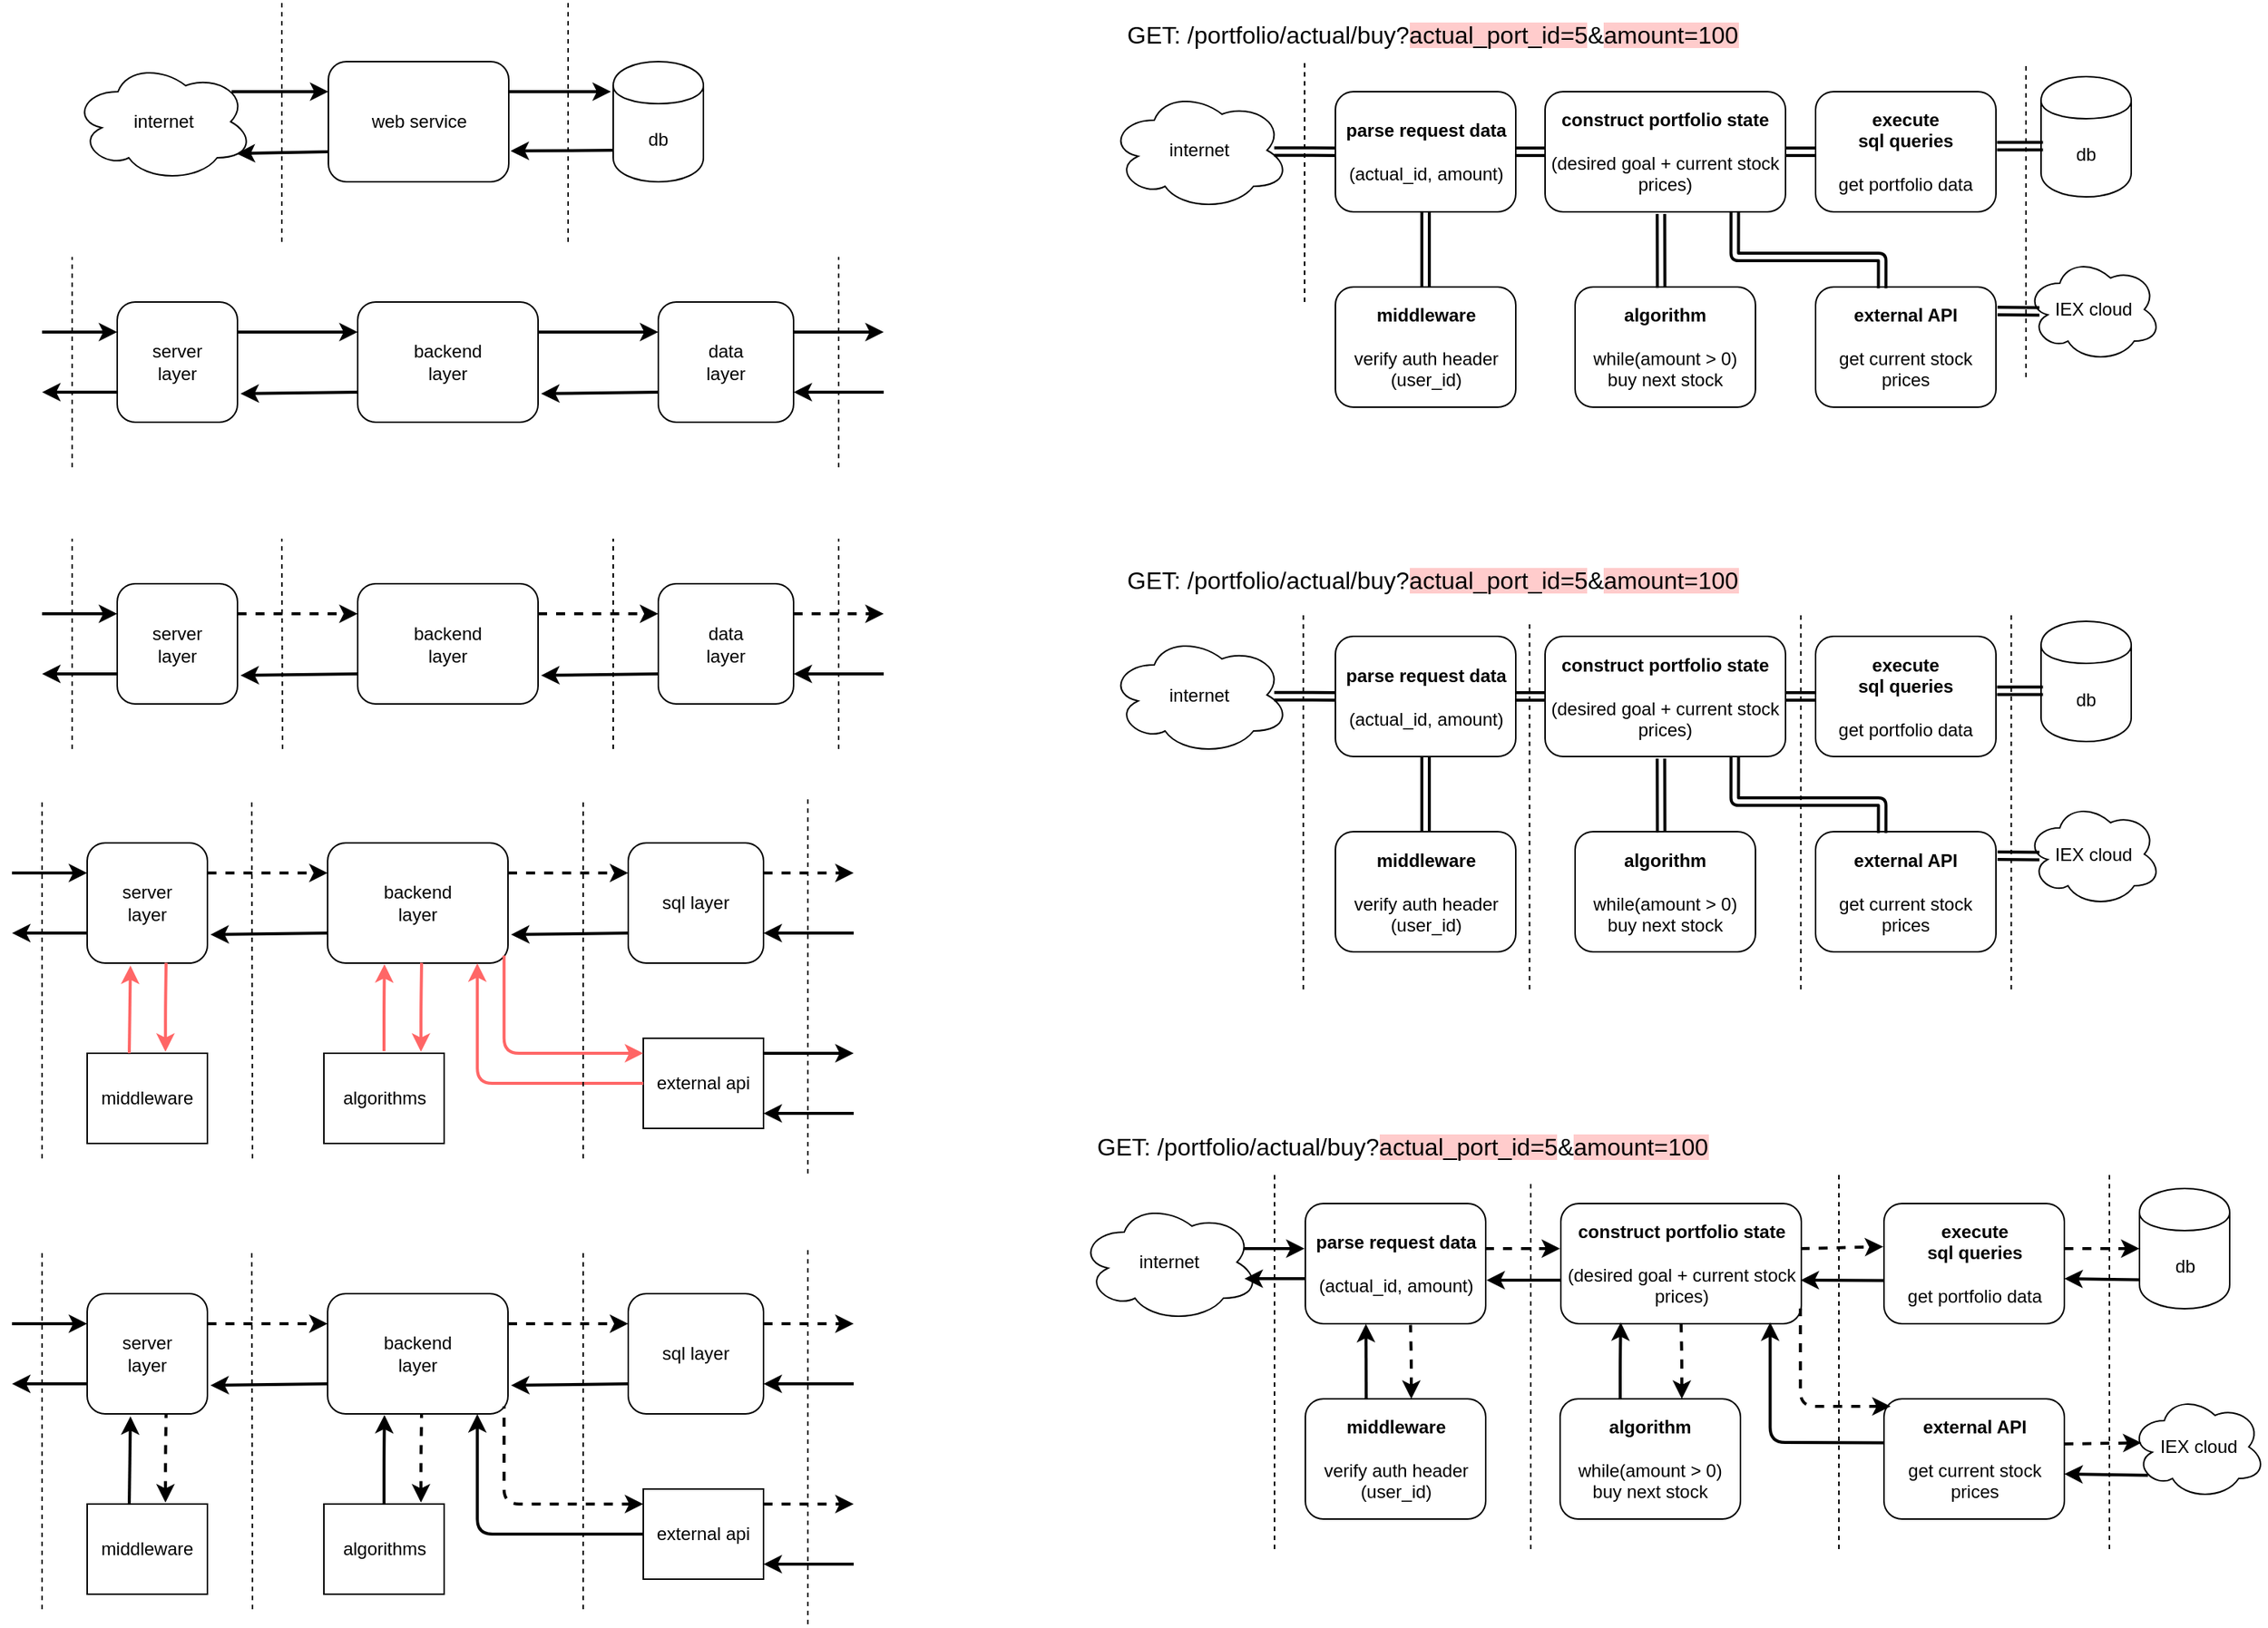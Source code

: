 <mxfile version="12.1.1" pages="1"><diagram id="DMqJgRq7tFYRPoFKbpSR" name="Page-1"><mxGraphModel dx="1339" dy="2067" grid="1" gridSize="10" guides="1" tooltips="1" connect="1" arrows="1" fold="1" page="1" pageScale="1" pageWidth="850" pageHeight="1100" math="0" shadow="0"><root><mxCell id="0"/><mxCell id="1" parent="0"/><mxCell id="Z_qwiVWDeL_9C7HCEUD4-35" value="" style="endArrow=none;dashed=1;html=1;" edge="1" parent="1"><mxGeometry width="50" height="50" relative="1" as="geometry"><mxPoint x="339.5" y="-80.0" as="sourcePoint"/><mxPoint x="339.5" y="-240.0" as="targetPoint"/></mxGeometry></mxCell><mxCell id="Z_qwiVWDeL_9C7HCEUD4-36" value="" style="endArrow=none;dashed=1;html=1;" edge="1" parent="1"><mxGeometry width="50" height="50" relative="1" as="geometry"><mxPoint x="530.0" y="-80.0" as="sourcePoint"/><mxPoint x="530.0" y="-240.0" as="targetPoint"/></mxGeometry></mxCell><mxCell id="Z_qwiVWDeL_9C7HCEUD4-37" value="web service" style="rounded=1;whiteSpace=wrap;html=1;" vertex="1" parent="1"><mxGeometry x="370.5" y="-200" width="120" height="80" as="geometry"/></mxCell><mxCell id="Z_qwiVWDeL_9C7HCEUD4-39" value="" style="endArrow=classic;html=1;strokeWidth=2;endSize=6;startSize=6;entryX=0;entryY=0.25;entryDx=0;entryDy=0;exitX=0.88;exitY=0.25;exitDx=0;exitDy=0;exitPerimeter=0;" edge="1" parent="1" target="Z_qwiVWDeL_9C7HCEUD4-37" source="Z_qwiVWDeL_9C7HCEUD4-53"><mxGeometry width="50" height="50" relative="1" as="geometry"><mxPoint x="290.5" y="-180.0" as="sourcePoint"/><mxPoint x="350.5" y="-180" as="targetPoint"/></mxGeometry></mxCell><mxCell id="Z_qwiVWDeL_9C7HCEUD4-40" value="" style="endArrow=classic;html=1;strokeWidth=2;endSize=6;startSize=6;entryX=-0.025;entryY=0.25;entryDx=0;entryDy=0;entryPerimeter=0;" edge="1" parent="1" target="Z_qwiVWDeL_9C7HCEUD4-43"><mxGeometry width="50" height="50" relative="1" as="geometry"><mxPoint x="490.5" y="-180.0" as="sourcePoint"/><mxPoint x="570.5" y="-180.0" as="targetPoint"/></mxGeometry></mxCell><mxCell id="Z_qwiVWDeL_9C7HCEUD4-43" value="db" style="shape=cylinder;whiteSpace=wrap;html=1;boundedLbl=1;backgroundOutline=1;" vertex="1" parent="1"><mxGeometry x="560" y="-200" width="60" height="80" as="geometry"/></mxCell><mxCell id="Z_qwiVWDeL_9C7HCEUD4-49" value="" style="endArrow=classic;html=1;strokeWidth=2;endSize=6;startSize=6;entryX=1.01;entryY=0.743;entryDx=0;entryDy=0;entryPerimeter=0;exitX=0;exitY=0.738;exitDx=0;exitDy=0;exitPerimeter=0;" edge="1" parent="1" source="Z_qwiVWDeL_9C7HCEUD4-43" target="Z_qwiVWDeL_9C7HCEUD4-37"><mxGeometry width="50" height="50" relative="1" as="geometry"><mxPoint x="570" y="-141" as="sourcePoint"/><mxPoint x="520" y="-140" as="targetPoint"/></mxGeometry></mxCell><mxCell id="Z_qwiVWDeL_9C7HCEUD4-50" value="" style="endArrow=classic;html=1;strokeWidth=2;endSize=6;startSize=6;exitX=0;exitY=0.75;exitDx=0;exitDy=0;entryX=0.908;entryY=0.765;entryDx=0;entryDy=0;entryPerimeter=0;" edge="1" parent="1" source="Z_qwiVWDeL_9C7HCEUD4-37" target="Z_qwiVWDeL_9C7HCEUD4-53"><mxGeometry width="50" height="50" relative="1" as="geometry"><mxPoint x="360" y="-139" as="sourcePoint"/><mxPoint x="292.5" y="-139" as="targetPoint"/></mxGeometry></mxCell><mxCell id="Z_qwiVWDeL_9C7HCEUD4-53" value="internet" style="ellipse;shape=cloud;whiteSpace=wrap;html=1;" vertex="1" parent="1"><mxGeometry x="200.5" y="-200" width="120" height="80" as="geometry"/></mxCell><mxCell id="Z_qwiVWDeL_9C7HCEUD4-136" value="&lt;div&gt;&lt;b&gt;parse request data&lt;br&gt;&lt;br&gt;&lt;/b&gt;&lt;/div&gt;&lt;div&gt;(actual_id, amount)&lt;br&gt;&lt;/div&gt;" style="rounded=1;whiteSpace=wrap;html=1;" vertex="1" parent="1"><mxGeometry x="1040.5" y="182.5" width="120" height="80" as="geometry"/></mxCell><mxCell id="Z_qwiVWDeL_9C7HCEUD4-139" value="db" style="shape=cylinder;whiteSpace=wrap;html=1;boundedLbl=1;backgroundOutline=1;" vertex="1" parent="1"><mxGeometry x="1510" y="172.5" width="60" height="80" as="geometry"/></mxCell><mxCell id="Z_qwiVWDeL_9C7HCEUD4-144" value="internet" style="ellipse;shape=cloud;whiteSpace=wrap;html=1;" vertex="1" parent="1"><mxGeometry x="890" y="181.5" width="120" height="80" as="geometry"/></mxCell><mxCell id="Z_qwiVWDeL_9C7HCEUD4-145" value="&lt;div&gt;&lt;b&gt;middleware&lt;/b&gt;&lt;br&gt;&lt;br&gt;&lt;/div&gt;&lt;div&gt;verify auth header&lt;/div&gt;&lt;div&gt;(user_id)&lt;br&gt;&lt;/div&gt;" style="rounded=1;whiteSpace=wrap;html=1;" vertex="1" parent="1"><mxGeometry x="1040.5" y="312.5" width="120" height="80" as="geometry"/></mxCell><mxCell id="Z_qwiVWDeL_9C7HCEUD4-146" value="&lt;b&gt;construct portfolio state&lt;br&gt;&lt;br&gt;&lt;/b&gt; (desired goal + current stock prices)" style="rounded=1;whiteSpace=wrap;html=1;" vertex="1" parent="1"><mxGeometry x="1180" y="182.5" width="160" height="80" as="geometry"/></mxCell><mxCell id="Z_qwiVWDeL_9C7HCEUD4-147" value="&lt;div&gt;&lt;b&gt;algorithm&lt;/b&gt;&lt;br&gt;&lt;/div&gt;&lt;div&gt;&lt;br&gt;&lt;/div&gt;&lt;div&gt;while(amount &amp;gt; 0)&lt;/div&gt;&lt;div&gt;buy next stock&lt;br&gt;&lt;/div&gt;" style="rounded=1;whiteSpace=wrap;html=1;" vertex="1" parent="1"><mxGeometry x="1200" y="312.5" width="120" height="80" as="geometry"/></mxCell><mxCell id="Z_qwiVWDeL_9C7HCEUD4-148" value="&lt;div&gt;&lt;b&gt;execute &lt;br&gt;&lt;/b&gt;&lt;/div&gt;&lt;div&gt;&lt;b&gt;sql queries&lt;/b&gt;&lt;/div&gt;&lt;div&gt;&lt;b&gt;&lt;br&gt;&lt;/b&gt;&lt;/div&gt;&lt;div&gt;get portfolio data&lt;br&gt;&lt;b&gt;&lt;/b&gt;&lt;/div&gt;" style="rounded=1;whiteSpace=wrap;html=1;" vertex="1" parent="1"><mxGeometry x="1360" y="182.5" width="120" height="80" as="geometry"/></mxCell><mxCell id="Z_qwiVWDeL_9C7HCEUD4-151" value="GET: &lt;span class=&quot;tabpanel-summary-value textbox-input devtools-monospace&quot;&gt;/portfolio/actual/buy?&lt;span style=&quot;background-color: rgb(255 , 204 , 204)&quot;&gt;actual_port_id=5&lt;/span&gt;&amp;amp;&lt;span style=&quot;background-color: rgb(255 , 204 , 204)&quot;&gt;amount=100&lt;/span&gt;&lt;/span&gt;" style="text;html=1;resizable=0;points=[];autosize=1;align=left;verticalAlign=top;spacingTop=-4;fontSize=16;fontColor=#000000;" vertex="1" parent="1"><mxGeometry x="900" y="132.5" width="420" height="20" as="geometry"/></mxCell><mxCell id="Z_qwiVWDeL_9C7HCEUD4-157" value="" style="endArrow=classic;startArrow=classic;html=1;strokeColor=#000000;strokeWidth=2;fontSize=16;fontColor=#000000;edgeStyle=orthogonalEdgeStyle;entryX=0;entryY=0.5;entryDx=0;entryDy=0;exitX=0.915;exitY=0.511;exitDx=0;exitDy=0;exitPerimeter=0;shape=link;" edge="1" parent="1" source="Z_qwiVWDeL_9C7HCEUD4-144" target="Z_qwiVWDeL_9C7HCEUD4-136"><mxGeometry width="50" height="50" relative="1" as="geometry"><mxPoint x="990.5" y="292.5" as="sourcePoint"/><mxPoint x="1040.5" y="242.5" as="targetPoint"/></mxGeometry></mxCell><mxCell id="Z_qwiVWDeL_9C7HCEUD4-158" value="" style="endArrow=classic;startArrow=classic;html=1;strokeColor=#000000;strokeWidth=2;fontSize=16;fontColor=#000000;edgeStyle=orthogonalEdgeStyle;entryX=0;entryY=0.5;entryDx=0;entryDy=0;exitX=1;exitY=0.5;exitDx=0;exitDy=0;shape=link;" edge="1" parent="1" source="Z_qwiVWDeL_9C7HCEUD4-136" target="Z_qwiVWDeL_9C7HCEUD4-146"><mxGeometry width="50" height="50" relative="1" as="geometry"><mxPoint x="1160.5" y="222.5" as="sourcePoint"/><mxPoint x="1177.31" y="242.548" as="targetPoint"/></mxGeometry></mxCell><mxCell id="Z_qwiVWDeL_9C7HCEUD4-159" value="" style="endArrow=classic;startArrow=classic;html=1;strokeColor=#000000;strokeWidth=2;fontSize=16;fontColor=#000000;edgeStyle=orthogonalEdgeStyle;entryX=0.5;entryY=1;entryDx=0;entryDy=0;exitX=0.5;exitY=0;exitDx=0;exitDy=0;shape=link;" edge="1" parent="1" source="Z_qwiVWDeL_9C7HCEUD4-145" target="Z_qwiVWDeL_9C7HCEUD4-136"><mxGeometry width="50" height="50" relative="1" as="geometry"><mxPoint x="1140.31" y="287.048" as="sourcePoint"/><mxPoint x="1185.548" y="287.048" as="targetPoint"/></mxGeometry></mxCell><mxCell id="Z_qwiVWDeL_9C7HCEUD4-160" value="" style="endArrow=classic;startArrow=classic;html=1;strokeColor=#000000;strokeWidth=2;fontSize=16;fontColor=#000000;entryX=0.482;entryY=1.017;entryDx=0;entryDy=0;exitX=0.477;exitY=0.007;exitDx=0;exitDy=0;entryPerimeter=0;exitPerimeter=0;shape=link;" edge="1" parent="1" source="Z_qwiVWDeL_9C7HCEUD4-147" target="Z_qwiVWDeL_9C7HCEUD4-146"><mxGeometry width="50" height="50" relative="1" as="geometry"><mxPoint x="1245.31" y="332.548" as="sourcePoint"/><mxPoint x="1245.31" y="282.548" as="targetPoint"/></mxGeometry></mxCell><mxCell id="Z_qwiVWDeL_9C7HCEUD4-161" value="" style="endArrow=classic;startArrow=classic;html=1;strokeColor=#000000;strokeWidth=2;fontSize=16;fontColor=#000000;edgeStyle=orthogonalEdgeStyle;entryX=0;entryY=0.5;entryDx=0;entryDy=0;exitX=1;exitY=0.5;exitDx=0;exitDy=0;shape=link;" edge="1" parent="1" source="Z_qwiVWDeL_9C7HCEUD4-146" target="Z_qwiVWDeL_9C7HCEUD4-148"><mxGeometry width="50" height="50" relative="1" as="geometry"><mxPoint x="1362.19" y="287.024" as="sourcePoint"/><mxPoint x="1362.19" y="237.976" as="targetPoint"/></mxGeometry></mxCell><mxCell id="Z_qwiVWDeL_9C7HCEUD4-162" value="" style="endArrow=classic;startArrow=classic;html=1;strokeColor=#000000;strokeWidth=2;fontSize=16;fontColor=#000000;edgeStyle=orthogonalEdgeStyle;entryX=0.021;entryY=0.578;entryDx=0;entryDy=0;exitX=1.006;exitY=0.453;exitDx=0;exitDy=0;shape=link;exitPerimeter=0;entryPerimeter=0;" edge="1" parent="1" source="Z_qwiVWDeL_9C7HCEUD4-148" target="Z_qwiVWDeL_9C7HCEUD4-139"><mxGeometry width="50" height="50" relative="1" as="geometry"><mxPoint x="1495.048" y="222.048" as="sourcePoint"/><mxPoint x="1539.81" y="222.048" as="targetPoint"/></mxGeometry></mxCell><mxCell id="Z_qwiVWDeL_9C7HCEUD4-163" value="&lt;div&gt;&lt;b&gt;external API&lt;/b&gt;&lt;br&gt;&lt;/div&gt;&lt;div&gt;&lt;br&gt;&lt;/div&gt;&lt;div&gt;get current stock prices&lt;/div&gt;" style="rounded=1;whiteSpace=wrap;html=1;" vertex="1" parent="1"><mxGeometry x="1360" y="312.5" width="120" height="80" as="geometry"/></mxCell><mxCell id="Z_qwiVWDeL_9C7HCEUD4-165" value="" style="endArrow=classic;startArrow=classic;html=1;strokeColor=#000000;strokeWidth=2;fontSize=16;fontColor=#000000;edgeStyle=orthogonalEdgeStyle;entryX=0.369;entryY=0.011;entryDx=0;entryDy=0;exitX=0.789;exitY=1.005;exitDx=0;exitDy=0;shape=link;entryPerimeter=0;exitPerimeter=0;" edge="1" parent="1" source="Z_qwiVWDeL_9C7HCEUD4-146" target="Z_qwiVWDeL_9C7HCEUD4-163"><mxGeometry width="50" height="50" relative="1" as="geometry"><mxPoint x="1360" y="302.405" as="sourcePoint"/><mxPoint x="1380" y="302.405" as="targetPoint"/><Array as="points"><mxPoint x="1306" y="292.5"/><mxPoint x="1404" y="292.5"/></Array></mxGeometry></mxCell><mxCell id="Z_qwiVWDeL_9C7HCEUD4-166" value="IEX cloud" style="ellipse;shape=cloud;whiteSpace=wrap;html=1;" vertex="1" parent="1"><mxGeometry x="1500" y="292.5" width="90" height="70" as="geometry"/></mxCell><mxCell id="Z_qwiVWDeL_9C7HCEUD4-167" value="" style="endArrow=classic;startArrow=classic;html=1;strokeColor=#000000;strokeWidth=2;fontSize=16;fontColor=#000000;shape=link;entryX=0.099;entryY=0.517;entryDx=0;entryDy=0;entryPerimeter=0;" edge="1" parent="1" target="Z_qwiVWDeL_9C7HCEUD4-166"><mxGeometry width="50" height="50" relative="1" as="geometry"><mxPoint x="1481" y="328.5" as="sourcePoint"/><mxPoint x="1530" y="345.5" as="targetPoint"/></mxGeometry></mxCell><mxCell id="Z_qwiVWDeL_9C7HCEUD4-175" value="&lt;div&gt;server&lt;/div&gt;&lt;div&gt;layer&lt;br&gt;&lt;/div&gt;" style="rounded=1;whiteSpace=wrap;html=1;" vertex="1" parent="1"><mxGeometry x="230" y="147.5" width="80" height="80" as="geometry"/></mxCell><mxCell id="Z_qwiVWDeL_9C7HCEUD4-176" value="" style="endArrow=none;dashed=1;html=1;" edge="1" parent="1"><mxGeometry width="50" height="50" relative="1" as="geometry"><mxPoint x="200" y="257.5" as="sourcePoint"/><mxPoint x="200" y="117.5" as="targetPoint"/></mxGeometry></mxCell><mxCell id="Z_qwiVWDeL_9C7HCEUD4-177" value="" style="endArrow=none;dashed=1;html=1;" edge="1" parent="1"><mxGeometry width="50" height="50" relative="1" as="geometry"><mxPoint x="710" y="257.5" as="sourcePoint"/><mxPoint x="710" y="117.5" as="targetPoint"/></mxGeometry></mxCell><mxCell id="Z_qwiVWDeL_9C7HCEUD4-178" value="&lt;div&gt;backend&lt;/div&gt;&lt;div&gt;layer&lt;br&gt;&lt;/div&gt;" style="rounded=1;whiteSpace=wrap;html=1;" vertex="1" parent="1"><mxGeometry x="390" y="147.5" width="120" height="80" as="geometry"/></mxCell><mxCell id="Z_qwiVWDeL_9C7HCEUD4-179" value="&lt;div&gt;data&lt;/div&gt;&lt;div&gt;layer&lt;br&gt;&lt;/div&gt;" style="rounded=1;whiteSpace=wrap;html=1;" vertex="1" parent="1"><mxGeometry x="590" y="147.5" width="90" height="80" as="geometry"/></mxCell><mxCell id="Z_qwiVWDeL_9C7HCEUD4-180" value="" style="endArrow=classic;html=1;strokeWidth=2;endSize=6;startSize=6;entryX=0;entryY=0.25;entryDx=0;entryDy=0;dashed=1;" edge="1" parent="1" target="Z_qwiVWDeL_9C7HCEUD4-178"><mxGeometry width="50" height="50" relative="1" as="geometry"><mxPoint x="310" y="167.5" as="sourcePoint"/><mxPoint x="370" y="167.5" as="targetPoint"/></mxGeometry></mxCell><mxCell id="Z_qwiVWDeL_9C7HCEUD4-181" value="" style="endArrow=classic;html=1;strokeWidth=2;endSize=6;startSize=6;dashed=1;" edge="1" parent="1"><mxGeometry width="50" height="50" relative="1" as="geometry"><mxPoint x="510" y="167.5" as="sourcePoint"/><mxPoint x="590" y="167.5" as="targetPoint"/></mxGeometry></mxCell><mxCell id="Z_qwiVWDeL_9C7HCEUD4-182" value="" style="endArrow=classic;html=1;strokeWidth=2;endSize=6;startSize=6;entryX=0;entryY=0.25;entryDx=0;entryDy=0;" edge="1" parent="1" target="Z_qwiVWDeL_9C7HCEUD4-175"><mxGeometry width="50" height="50" relative="1" as="geometry"><mxPoint x="180" y="167.5" as="sourcePoint"/><mxPoint x="200.5" y="167.5" as="targetPoint"/></mxGeometry></mxCell><mxCell id="Z_qwiVWDeL_9C7HCEUD4-183" value="" style="endArrow=classic;html=1;strokeWidth=2;endSize=6;startSize=6;exitX=1;exitY=0.25;exitDx=0;exitDy=0;dashed=1;" edge="1" parent="1" source="Z_qwiVWDeL_9C7HCEUD4-179"><mxGeometry width="50" height="50" relative="1" as="geometry"><mxPoint x="710" y="167.5" as="sourcePoint"/><mxPoint x="740" y="167.5" as="targetPoint"/></mxGeometry></mxCell><mxCell id="Z_qwiVWDeL_9C7HCEUD4-185" style="edgeStyle=none;shape=flexArrow;rounded=0;orthogonalLoop=1;jettySize=auto;html=1;exitX=1;exitY=0.5;exitDx=0;exitDy=0;startSize=6;endSize=6;targetPerimeterSpacing=0;strokeColor=#000000;strokeWidth=2;" edge="1" parent="1" source="Z_qwiVWDeL_9C7HCEUD4-179" target="Z_qwiVWDeL_9C7HCEUD4-179"><mxGeometry relative="1" as="geometry"/></mxCell><mxCell id="Z_qwiVWDeL_9C7HCEUD4-186" style="edgeStyle=none;shape=flexArrow;rounded=0;orthogonalLoop=1;jettySize=auto;html=1;exitX=1;exitY=0.5;exitDx=0;exitDy=0;startSize=6;endSize=6;targetPerimeterSpacing=0;strokeColor=#000000;strokeWidth=2;" edge="1" parent="1" source="Z_qwiVWDeL_9C7HCEUD4-179" target="Z_qwiVWDeL_9C7HCEUD4-179"><mxGeometry relative="1" as="geometry"/></mxCell><mxCell id="Z_qwiVWDeL_9C7HCEUD4-188" value="" style="endArrow=classic;html=1;strokeWidth=2;endSize=6;startSize=6;entryX=1;entryY=0.75;entryDx=0;entryDy=0;" edge="1" parent="1" target="Z_qwiVWDeL_9C7HCEUD4-179"><mxGeometry width="50" height="50" relative="1" as="geometry"><mxPoint x="740" y="207.5" as="sourcePoint"/><mxPoint x="760" y="257.5" as="targetPoint"/></mxGeometry></mxCell><mxCell id="Z_qwiVWDeL_9C7HCEUD4-189" value="" style="endArrow=classic;html=1;strokeWidth=2;endSize=6;startSize=6;" edge="1" parent="1"><mxGeometry width="50" height="50" relative="1" as="geometry"><mxPoint x="590" y="207.5" as="sourcePoint"/><mxPoint x="512" y="208.5" as="targetPoint"/></mxGeometry></mxCell><mxCell id="Z_qwiVWDeL_9C7HCEUD4-190" value="" style="endArrow=classic;html=1;strokeWidth=2;endSize=6;startSize=6;" edge="1" parent="1"><mxGeometry width="50" height="50" relative="1" as="geometry"><mxPoint x="390.0" y="207.5" as="sourcePoint"/><mxPoint x="312" y="208.5" as="targetPoint"/></mxGeometry></mxCell><mxCell id="Z_qwiVWDeL_9C7HCEUD4-193" value="" style="endArrow=classic;html=1;strokeWidth=2;endSize=6;startSize=6;exitX=0;exitY=0.75;exitDx=0;exitDy=0;" edge="1" parent="1" source="Z_qwiVWDeL_9C7HCEUD4-175"><mxGeometry width="50" height="50" relative="1" as="geometry"><mxPoint x="200" y="207.5" as="sourcePoint"/><mxPoint x="180" y="207.5" as="targetPoint"/></mxGeometry></mxCell><mxCell id="Z_qwiVWDeL_9C7HCEUD4-196" value="" style="endArrow=none;dashed=1;html=1;" edge="1" parent="1"><mxGeometry width="50" height="50" relative="1" as="geometry"><mxPoint x="340" y="257.5" as="sourcePoint"/><mxPoint x="339.5" y="117.5" as="targetPoint"/></mxGeometry></mxCell><mxCell id="Z_qwiVWDeL_9C7HCEUD4-197" value="" style="endArrow=none;dashed=1;html=1;" edge="1" parent="1"><mxGeometry width="50" height="50" relative="1" as="geometry"><mxPoint x="560" y="257.5" as="sourcePoint"/><mxPoint x="560" y="117.5" as="targetPoint"/></mxGeometry></mxCell><mxCell id="Z_qwiVWDeL_9C7HCEUD4-199" value="" style="endArrow=none;dashed=1;html=1;" edge="1" parent="1"><mxGeometry width="50" height="50" relative="1" as="geometry"><mxPoint x="1000" y="790" as="sourcePoint"/><mxPoint x="1000" y="540" as="targetPoint"/></mxGeometry></mxCell><mxCell id="Z_qwiVWDeL_9C7HCEUD4-200" value="" style="endArrow=none;dashed=1;html=1;" edge="1" parent="1"><mxGeometry width="50" height="50" relative="1" as="geometry"><mxPoint x="1555.5" y="790" as="sourcePoint"/><mxPoint x="1555.5" y="540" as="targetPoint"/></mxGeometry></mxCell><mxCell id="Z_qwiVWDeL_9C7HCEUD4-201" value="&lt;div&gt;&lt;b&gt;parse request data&lt;br&gt;&lt;br&gt;&lt;/b&gt;&lt;/div&gt;&lt;div&gt;(actual_id, amount)&lt;br&gt;&lt;/div&gt;" style="rounded=1;whiteSpace=wrap;html=1;" vertex="1" parent="1"><mxGeometry x="1020.5" y="560" width="120" height="80" as="geometry"/></mxCell><mxCell id="Z_qwiVWDeL_9C7HCEUD4-202" value="db" style="shape=cylinder;whiteSpace=wrap;html=1;boundedLbl=1;backgroundOutline=1;" vertex="1" parent="1"><mxGeometry x="1575.5" y="550" width="60" height="80" as="geometry"/></mxCell><mxCell id="Z_qwiVWDeL_9C7HCEUD4-203" value="internet" style="ellipse;shape=cloud;whiteSpace=wrap;html=1;" vertex="1" parent="1"><mxGeometry x="870" y="559" width="120" height="80" as="geometry"/></mxCell><mxCell id="Z_qwiVWDeL_9C7HCEUD4-204" value="&lt;div&gt;&lt;b&gt;middleware&lt;/b&gt;&lt;br&gt;&lt;br&gt;&lt;/div&gt;&lt;div&gt;verify auth header&lt;/div&gt;&lt;div&gt;(user_id)&lt;br&gt;&lt;/div&gt;" style="rounded=1;whiteSpace=wrap;html=1;" vertex="1" parent="1"><mxGeometry x="1020.5" y="690" width="120" height="80" as="geometry"/></mxCell><mxCell id="Z_qwiVWDeL_9C7HCEUD4-205" value="&lt;b&gt;construct portfolio state&lt;br&gt;&lt;br&gt;&lt;/b&gt; (desired goal + current stock prices)" style="rounded=1;whiteSpace=wrap;html=1;" vertex="1" parent="1"><mxGeometry x="1190.5" y="560" width="160" height="80" as="geometry"/></mxCell><mxCell id="Z_qwiVWDeL_9C7HCEUD4-206" value="&lt;div&gt;&lt;b&gt;algorithm&lt;/b&gt;&lt;br&gt;&lt;/div&gt;&lt;div&gt;&lt;br&gt;&lt;/div&gt;&lt;div&gt;while(amount &amp;gt; 0)&lt;/div&gt;&lt;div&gt;buy next stock&lt;br&gt;&lt;/div&gt;" style="rounded=1;whiteSpace=wrap;html=1;" vertex="1" parent="1"><mxGeometry x="1190" y="690" width="120" height="80" as="geometry"/></mxCell><mxCell id="Z_qwiVWDeL_9C7HCEUD4-207" value="&lt;div&gt;&lt;b&gt;execute &lt;br&gt;&lt;/b&gt;&lt;/div&gt;&lt;div&gt;&lt;b&gt;sql queries&lt;/b&gt;&lt;/div&gt;&lt;div&gt;&lt;b&gt;&lt;br&gt;&lt;/b&gt;&lt;/div&gt;&lt;div&gt;get portfolio data&lt;br&gt;&lt;b&gt;&lt;/b&gt;&lt;/div&gt;" style="rounded=1;whiteSpace=wrap;html=1;" vertex="1" parent="1"><mxGeometry x="1405.5" y="560" width="120" height="80" as="geometry"/></mxCell><mxCell id="Z_qwiVWDeL_9C7HCEUD4-208" value="GET: &lt;span class=&quot;tabpanel-summary-value textbox-input devtools-monospace&quot;&gt;/portfolio/actual/buy?&lt;span style=&quot;background-color: rgb(255 , 204 , 204)&quot;&gt;actual_port_id=5&lt;/span&gt;&amp;amp;&lt;span style=&quot;background-color: rgb(255 , 204 , 204)&quot;&gt;amount=100&lt;/span&gt;&lt;/span&gt;" style="text;html=1;resizable=0;points=[];autosize=1;align=left;verticalAlign=top;spacingTop=-4;fontSize=16;fontColor=#000000;" vertex="1" parent="1"><mxGeometry x="880" y="510" width="420" height="20" as="geometry"/></mxCell><mxCell id="Z_qwiVWDeL_9C7HCEUD4-215" value="&lt;div&gt;&lt;b&gt;external API&lt;/b&gt;&lt;br&gt;&lt;/div&gt;&lt;div&gt;&lt;br&gt;&lt;/div&gt;&lt;div&gt;get current stock prices&lt;/div&gt;" style="rounded=1;whiteSpace=wrap;html=1;" vertex="1" parent="1"><mxGeometry x="1405.5" y="690" width="120" height="80" as="geometry"/></mxCell><mxCell id="Z_qwiVWDeL_9C7HCEUD4-217" value="IEX cloud" style="ellipse;shape=cloud;whiteSpace=wrap;html=1;" vertex="1" parent="1"><mxGeometry x="1569.5" y="687" width="90" height="70" as="geometry"/></mxCell><mxCell id="Z_qwiVWDeL_9C7HCEUD4-219" value="" style="endArrow=none;dashed=1;html=1;" edge="1" parent="1"><mxGeometry width="50" height="50" relative="1" as="geometry"><mxPoint x="1170.5" y="790" as="sourcePoint"/><mxPoint x="1170.5" y="545" as="targetPoint"/></mxGeometry></mxCell><mxCell id="Z_qwiVWDeL_9C7HCEUD4-222" value="" style="endArrow=none;dashed=1;html=1;" edge="1" parent="1"><mxGeometry width="50" height="50" relative="1" as="geometry"><mxPoint x="1375.5" y="790" as="sourcePoint"/><mxPoint x="1375.5" y="540" as="targetPoint"/></mxGeometry></mxCell><mxCell id="Z_qwiVWDeL_9C7HCEUD4-223" value="&lt;div&gt;server&lt;/div&gt;&lt;div&gt;layer&lt;br&gt;&lt;/div&gt;" style="rounded=1;whiteSpace=wrap;html=1;" vertex="1" parent="1"><mxGeometry x="230" y="-40" width="80" height="80" as="geometry"/></mxCell><mxCell id="Z_qwiVWDeL_9C7HCEUD4-224" value="" style="endArrow=none;dashed=1;html=1;" edge="1" parent="1"><mxGeometry width="50" height="50" relative="1" as="geometry"><mxPoint x="200" y="70" as="sourcePoint"/><mxPoint x="200" y="-70" as="targetPoint"/></mxGeometry></mxCell><mxCell id="Z_qwiVWDeL_9C7HCEUD4-225" value="" style="endArrow=none;dashed=1;html=1;" edge="1" parent="1"><mxGeometry width="50" height="50" relative="1" as="geometry"><mxPoint x="710" y="70" as="sourcePoint"/><mxPoint x="710" y="-70" as="targetPoint"/></mxGeometry></mxCell><mxCell id="Z_qwiVWDeL_9C7HCEUD4-226" value="&lt;div&gt;backend&lt;/div&gt;&lt;div&gt;layer&lt;br&gt;&lt;/div&gt;" style="rounded=1;whiteSpace=wrap;html=1;" vertex="1" parent="1"><mxGeometry x="390" y="-40" width="120" height="80" as="geometry"/></mxCell><mxCell id="Z_qwiVWDeL_9C7HCEUD4-227" value="&lt;div&gt;data&lt;/div&gt;&lt;div&gt;layer&lt;br&gt;&lt;/div&gt;" style="rounded=1;whiteSpace=wrap;html=1;" vertex="1" parent="1"><mxGeometry x="590" y="-40" width="90" height="80" as="geometry"/></mxCell><mxCell id="Z_qwiVWDeL_9C7HCEUD4-228" value="" style="endArrow=classic;html=1;strokeWidth=2;endSize=6;startSize=6;entryX=0;entryY=0.25;entryDx=0;entryDy=0;" edge="1" parent="1" target="Z_qwiVWDeL_9C7HCEUD4-226"><mxGeometry width="50" height="50" relative="1" as="geometry"><mxPoint x="310" y="-20.0" as="sourcePoint"/><mxPoint x="370" y="-20" as="targetPoint"/></mxGeometry></mxCell><mxCell id="Z_qwiVWDeL_9C7HCEUD4-229" value="" style="endArrow=classic;html=1;strokeWidth=2;endSize=6;startSize=6;" edge="1" parent="1"><mxGeometry width="50" height="50" relative="1" as="geometry"><mxPoint x="510" y="-20.0" as="sourcePoint"/><mxPoint x="590" y="-20.0" as="targetPoint"/></mxGeometry></mxCell><mxCell id="Z_qwiVWDeL_9C7HCEUD4-230" value="" style="endArrow=classic;html=1;strokeWidth=2;endSize=6;startSize=6;entryX=0;entryY=0.25;entryDx=0;entryDy=0;" edge="1" parent="1" target="Z_qwiVWDeL_9C7HCEUD4-223"><mxGeometry width="50" height="50" relative="1" as="geometry"><mxPoint x="180" y="-20.0" as="sourcePoint"/><mxPoint x="200.5" y="-20" as="targetPoint"/></mxGeometry></mxCell><mxCell id="Z_qwiVWDeL_9C7HCEUD4-231" value="" style="endArrow=classic;html=1;strokeWidth=2;endSize=6;startSize=6;exitX=1;exitY=0.25;exitDx=0;exitDy=0;" edge="1" parent="1" source="Z_qwiVWDeL_9C7HCEUD4-227"><mxGeometry width="50" height="50" relative="1" as="geometry"><mxPoint x="710" y="-20" as="sourcePoint"/><mxPoint x="740" y="-20.0" as="targetPoint"/></mxGeometry></mxCell><mxCell id="Z_qwiVWDeL_9C7HCEUD4-232" style="edgeStyle=none;shape=flexArrow;rounded=0;orthogonalLoop=1;jettySize=auto;html=1;exitX=1;exitY=0.5;exitDx=0;exitDy=0;startSize=6;endSize=6;targetPerimeterSpacing=0;strokeColor=#000000;strokeWidth=2;" edge="1" parent="1" source="Z_qwiVWDeL_9C7HCEUD4-227" target="Z_qwiVWDeL_9C7HCEUD4-227"><mxGeometry relative="1" as="geometry"/></mxCell><mxCell id="Z_qwiVWDeL_9C7HCEUD4-233" style="edgeStyle=none;shape=flexArrow;rounded=0;orthogonalLoop=1;jettySize=auto;html=1;exitX=1;exitY=0.5;exitDx=0;exitDy=0;startSize=6;endSize=6;targetPerimeterSpacing=0;strokeColor=#000000;strokeWidth=2;" edge="1" parent="1" source="Z_qwiVWDeL_9C7HCEUD4-227" target="Z_qwiVWDeL_9C7HCEUD4-227"><mxGeometry relative="1" as="geometry"/></mxCell><mxCell id="Z_qwiVWDeL_9C7HCEUD4-234" value="" style="endArrow=classic;html=1;strokeWidth=2;endSize=6;startSize=6;entryX=1;entryY=0.75;entryDx=0;entryDy=0;" edge="1" parent="1" target="Z_qwiVWDeL_9C7HCEUD4-227"><mxGeometry width="50" height="50" relative="1" as="geometry"><mxPoint x="740" y="20.0" as="sourcePoint"/><mxPoint x="760" y="70" as="targetPoint"/></mxGeometry></mxCell><mxCell id="Z_qwiVWDeL_9C7HCEUD4-235" value="" style="endArrow=classic;html=1;strokeWidth=2;endSize=6;startSize=6;" edge="1" parent="1"><mxGeometry width="50" height="50" relative="1" as="geometry"><mxPoint x="590" y="20.0" as="sourcePoint"/><mxPoint x="512" y="21" as="targetPoint"/></mxGeometry></mxCell><mxCell id="Z_qwiVWDeL_9C7HCEUD4-236" value="" style="endArrow=classic;html=1;strokeWidth=2;endSize=6;startSize=6;" edge="1" parent="1"><mxGeometry width="50" height="50" relative="1" as="geometry"><mxPoint x="390.0" y="20.0" as="sourcePoint"/><mxPoint x="312" y="21" as="targetPoint"/></mxGeometry></mxCell><mxCell id="Z_qwiVWDeL_9C7HCEUD4-237" value="" style="endArrow=classic;html=1;strokeWidth=2;endSize=6;startSize=6;exitX=0;exitY=0.75;exitDx=0;exitDy=0;" edge="1" parent="1" source="Z_qwiVWDeL_9C7HCEUD4-223"><mxGeometry width="50" height="50" relative="1" as="geometry"><mxPoint x="200" y="20" as="sourcePoint"/><mxPoint x="180" y="20.0" as="targetPoint"/></mxGeometry></mxCell><mxCell id="Z_qwiVWDeL_9C7HCEUD4-268" value="&lt;div&gt;server&lt;/div&gt;&lt;div&gt;layer&lt;br&gt;&lt;/div&gt;" style="rounded=1;whiteSpace=wrap;html=1;" vertex="1" parent="1"><mxGeometry x="210" y="320" width="80" height="80" as="geometry"/></mxCell><mxCell id="Z_qwiVWDeL_9C7HCEUD4-269" value="" style="endArrow=none;dashed=1;html=1;" edge="1" parent="1"><mxGeometry width="50" height="50" relative="1" as="geometry"><mxPoint x="180" y="530.0" as="sourcePoint"/><mxPoint x="180" y="290.0" as="targetPoint"/></mxGeometry></mxCell><mxCell id="Z_qwiVWDeL_9C7HCEUD4-270" value="&lt;div&gt;backend&lt;/div&gt;&lt;div&gt;layer&lt;br&gt;&lt;/div&gt;" style="rounded=1;whiteSpace=wrap;html=1;" vertex="1" parent="1"><mxGeometry x="370" y="320" width="120" height="80" as="geometry"/></mxCell><mxCell id="Z_qwiVWDeL_9C7HCEUD4-271" value="sql layer" style="rounded=1;whiteSpace=wrap;html=1;" vertex="1" parent="1"><mxGeometry x="570" y="320" width="90" height="80" as="geometry"/></mxCell><mxCell id="Z_qwiVWDeL_9C7HCEUD4-272" value="" style="endArrow=classic;html=1;strokeWidth=2;endSize=6;startSize=6;entryX=0;entryY=0.25;entryDx=0;entryDy=0;dashed=1;" edge="1" parent="1" target="Z_qwiVWDeL_9C7HCEUD4-270"><mxGeometry width="50" height="50" relative="1" as="geometry"><mxPoint x="290" y="340.0" as="sourcePoint"/><mxPoint x="350" y="340" as="targetPoint"/></mxGeometry></mxCell><mxCell id="Z_qwiVWDeL_9C7HCEUD4-273" value="" style="endArrow=classic;html=1;strokeWidth=2;endSize=6;startSize=6;dashed=1;" edge="1" parent="1"><mxGeometry width="50" height="50" relative="1" as="geometry"><mxPoint x="490" y="340.0" as="sourcePoint"/><mxPoint x="570" y="340.0" as="targetPoint"/></mxGeometry></mxCell><mxCell id="Z_qwiVWDeL_9C7HCEUD4-274" value="" style="endArrow=classic;html=1;strokeWidth=2;endSize=6;startSize=6;entryX=0;entryY=0.25;entryDx=0;entryDy=0;" edge="1" parent="1" target="Z_qwiVWDeL_9C7HCEUD4-268"><mxGeometry width="50" height="50" relative="1" as="geometry"><mxPoint x="160" y="340.0" as="sourcePoint"/><mxPoint x="180.5" y="340" as="targetPoint"/></mxGeometry></mxCell><mxCell id="Z_qwiVWDeL_9C7HCEUD4-275" value="" style="endArrow=classic;html=1;strokeWidth=2;endSize=6;startSize=6;exitX=1;exitY=0.25;exitDx=0;exitDy=0;dashed=1;" edge="1" parent="1" source="Z_qwiVWDeL_9C7HCEUD4-271"><mxGeometry width="50" height="50" relative="1" as="geometry"><mxPoint x="690" y="340" as="sourcePoint"/><mxPoint x="720" y="340.0" as="targetPoint"/></mxGeometry></mxCell><mxCell id="Z_qwiVWDeL_9C7HCEUD4-276" value="middleware" style="rounded=0;whiteSpace=wrap;html=1;" vertex="1" parent="1"><mxGeometry x="210" y="460" width="80" height="60" as="geometry"/></mxCell><mxCell id="Z_qwiVWDeL_9C7HCEUD4-277" style="edgeStyle=none;shape=flexArrow;rounded=0;orthogonalLoop=1;jettySize=auto;html=1;exitX=1;exitY=0.5;exitDx=0;exitDy=0;startSize=6;endSize=6;targetPerimeterSpacing=0;strokeColor=#000000;strokeWidth=2;" edge="1" parent="1" source="Z_qwiVWDeL_9C7HCEUD4-271" target="Z_qwiVWDeL_9C7HCEUD4-271"><mxGeometry relative="1" as="geometry"/></mxCell><mxCell id="Z_qwiVWDeL_9C7HCEUD4-278" style="edgeStyle=none;shape=flexArrow;rounded=0;orthogonalLoop=1;jettySize=auto;html=1;exitX=1;exitY=0.5;exitDx=0;exitDy=0;startSize=6;endSize=6;targetPerimeterSpacing=0;strokeColor=#000000;strokeWidth=2;" edge="1" parent="1" source="Z_qwiVWDeL_9C7HCEUD4-271" target="Z_qwiVWDeL_9C7HCEUD4-271"><mxGeometry relative="1" as="geometry"/></mxCell><mxCell id="Z_qwiVWDeL_9C7HCEUD4-279" value="&lt;div&gt;algorithms&lt;br&gt;&lt;/div&gt;" style="rounded=0;whiteSpace=wrap;html=1;" vertex="1" parent="1"><mxGeometry x="367.5" y="460" width="80" height="60" as="geometry"/></mxCell><mxCell id="Z_qwiVWDeL_9C7HCEUD4-280" value="" style="endArrow=classic;html=1;strokeWidth=2;endSize=6;startSize=6;entryX=1;entryY=0.75;entryDx=0;entryDy=0;" edge="1" parent="1" target="Z_qwiVWDeL_9C7HCEUD4-271"><mxGeometry width="50" height="50" relative="1" as="geometry"><mxPoint x="720" y="380.0" as="sourcePoint"/><mxPoint x="740" y="430" as="targetPoint"/></mxGeometry></mxCell><mxCell id="Z_qwiVWDeL_9C7HCEUD4-281" value="" style="endArrow=classic;html=1;strokeWidth=2;endSize=6;startSize=6;" edge="1" parent="1"><mxGeometry width="50" height="50" relative="1" as="geometry"><mxPoint x="570" y="380.0" as="sourcePoint"/><mxPoint x="492" y="381" as="targetPoint"/></mxGeometry></mxCell><mxCell id="Z_qwiVWDeL_9C7HCEUD4-282" value="" style="endArrow=classic;html=1;strokeWidth=2;endSize=6;startSize=6;" edge="1" parent="1"><mxGeometry width="50" height="50" relative="1" as="geometry"><mxPoint x="370.0" y="380.0" as="sourcePoint"/><mxPoint x="292" y="381" as="targetPoint"/></mxGeometry></mxCell><mxCell id="Z_qwiVWDeL_9C7HCEUD4-283" value="" style="endArrow=classic;startArrow=none;html=1;strokeColor=#FF6666;strokeWidth=2;entryX=0.36;entryY=1.02;entryDx=0;entryDy=0;exitX=0.35;exitY=0;exitDx=0;exitDy=0;exitPerimeter=0;entryPerimeter=0;startFill=0;" edge="1" parent="1" source="Z_qwiVWDeL_9C7HCEUD4-276" target="Z_qwiVWDeL_9C7HCEUD4-268"><mxGeometry width="50" height="50" relative="1" as="geometry"><mxPoint x="230.5" y="460" as="sourcePoint"/><mxPoint x="280.5" y="410" as="targetPoint"/></mxGeometry></mxCell><mxCell id="Z_qwiVWDeL_9C7HCEUD4-284" value="" style="endArrow=classic;startArrow=none;html=1;strokeColor=#FF6666;strokeWidth=2;entryX=0.315;entryY=1.009;entryDx=0;entryDy=0;entryPerimeter=0;edgeStyle=elbowEdgeStyle;elbow=vertical;startFill=0;exitX=0.5;exitY=-0.024;exitDx=0;exitDy=0;exitPerimeter=0;" edge="1" parent="1" source="Z_qwiVWDeL_9C7HCEUD4-279" target="Z_qwiVWDeL_9C7HCEUD4-270"><mxGeometry width="50" height="50" relative="1" as="geometry"><mxPoint x="408" y="450" as="sourcePoint"/><mxPoint x="430" y="400" as="targetPoint"/></mxGeometry></mxCell><mxCell id="Z_qwiVWDeL_9C7HCEUD4-285" value="" style="endArrow=classic;html=1;strokeWidth=2;endSize=6;startSize=6;exitX=0;exitY=0.75;exitDx=0;exitDy=0;" edge="1" parent="1" source="Z_qwiVWDeL_9C7HCEUD4-268"><mxGeometry width="50" height="50" relative="1" as="geometry"><mxPoint x="180" y="380" as="sourcePoint"/><mxPoint x="160" y="380.0" as="targetPoint"/></mxGeometry></mxCell><mxCell id="Z_qwiVWDeL_9C7HCEUD4-286" value="external api" style="rounded=0;whiteSpace=wrap;html=1;" vertex="1" parent="1"><mxGeometry x="580" y="450" width="80" height="60" as="geometry"/></mxCell><mxCell id="Z_qwiVWDeL_9C7HCEUD4-287" value="" style="endArrow=classic;startArrow=none;html=1;strokeColor=#FF6666;strokeWidth=2;entryX=0.83;entryY=1.002;entryDx=0;entryDy=0;entryPerimeter=0;exitX=0;exitY=0.5;exitDx=0;exitDy=0;edgeStyle=elbowEdgeStyle;elbow=vertical;startFill=0;" edge="1" parent="1" source="Z_qwiVWDeL_9C7HCEUD4-286" target="Z_qwiVWDeL_9C7HCEUD4-270"><mxGeometry width="50" height="50" relative="1" as="geometry"><mxPoint x="505" y="470" as="sourcePoint"/><mxPoint x="505" y="410" as="targetPoint"/><Array as="points"><mxPoint x="540" y="480"/></Array></mxGeometry></mxCell><mxCell id="Z_qwiVWDeL_9C7HCEUD4-288" value="" style="endArrow=none;dashed=1;html=1;" edge="1" parent="1"><mxGeometry width="50" height="50" relative="1" as="geometry"><mxPoint x="320" y="530.0" as="sourcePoint"/><mxPoint x="319.5" y="290.0" as="targetPoint"/></mxGeometry></mxCell><mxCell id="Z_qwiVWDeL_9C7HCEUD4-289" value="" style="endArrow=none;dashed=1;html=1;" edge="1" parent="1"><mxGeometry width="50" height="50" relative="1" as="geometry"><mxPoint x="540" y="530.0" as="sourcePoint"/><mxPoint x="540" y="290.0" as="targetPoint"/></mxGeometry></mxCell><mxCell id="Z_qwiVWDeL_9C7HCEUD4-290" style="edgeStyle=elbowEdgeStyle;shape=link;rounded=0;orthogonalLoop=1;jettySize=auto;elbow=vertical;html=1;exitX=0;exitY=0.5;exitDx=0;exitDy=0;targetPerimeterSpacing=0;strokeColor=#000000;strokeWidth=2;fontSize=16;fontColor=#000000;" edge="1" parent="1" source="Z_qwiVWDeL_9C7HCEUD4-276" target="Z_qwiVWDeL_9C7HCEUD4-276"><mxGeometry relative="1" as="geometry"/></mxCell><mxCell id="Z_qwiVWDeL_9C7HCEUD4-291" value="" style="endArrow=classic;html=1;strokeWidth=2;endSize=6;startSize=6;exitX=1;exitY=0.25;exitDx=0;exitDy=0;" edge="1" parent="1"><mxGeometry width="50" height="50" relative="1" as="geometry"><mxPoint x="660" y="460.0" as="sourcePoint"/><mxPoint x="720" y="460.0" as="targetPoint"/></mxGeometry></mxCell><mxCell id="Z_qwiVWDeL_9C7HCEUD4-292" value="" style="endArrow=classic;html=1;strokeWidth=2;endSize=6;startSize=6;entryX=1;entryY=0.75;entryDx=0;entryDy=0;" edge="1" parent="1"><mxGeometry width="50" height="50" relative="1" as="geometry"><mxPoint x="720" y="500.0" as="sourcePoint"/><mxPoint x="660" y="500.0" as="targetPoint"/></mxGeometry></mxCell><mxCell id="Z_qwiVWDeL_9C7HCEUD4-293" value="" style="endArrow=none;dashed=1;html=1;" edge="1" parent="1"><mxGeometry width="50" height="50" relative="1" as="geometry"><mxPoint x="689.5" y="540.0" as="sourcePoint"/><mxPoint x="689.5" y="290.0" as="targetPoint"/></mxGeometry></mxCell><mxCell id="Z_qwiVWDeL_9C7HCEUD4-314" value="" style="endArrow=none;startArrow=classic;html=1;strokeColor=#FF6666;strokeWidth=2;entryX=0.315;entryY=1.009;entryDx=0;entryDy=0;exitX=0.5;exitY=0;exitDx=0;exitDy=0;entryPerimeter=0;edgeStyle=elbowEdgeStyle;elbow=vertical;endFill=0;" edge="1" parent="1"><mxGeometry width="50" height="50" relative="1" as="geometry"><mxPoint x="432.1" y="459" as="sourcePoint"/><mxPoint x="432.5" y="399.8" as="targetPoint"/></mxGeometry></mxCell><mxCell id="Z_qwiVWDeL_9C7HCEUD4-315" value="" style="endArrow=none;startArrow=classic;html=1;strokeColor=#FF6666;strokeWidth=2;entryX=0.315;entryY=1.009;entryDx=0;entryDy=0;exitX=0.5;exitY=0;exitDx=0;exitDy=0;entryPerimeter=0;edgeStyle=elbowEdgeStyle;elbow=vertical;endFill=0;" edge="1" parent="1"><mxGeometry width="50" height="50" relative="1" as="geometry"><mxPoint x="262.1" y="459" as="sourcePoint"/><mxPoint x="262.5" y="399.8" as="targetPoint"/></mxGeometry></mxCell><mxCell id="Z_qwiVWDeL_9C7HCEUD4-316" value="" style="endArrow=none;startArrow=classic;html=1;strokeColor=#FF6666;strokeWidth=2;edgeStyle=elbowEdgeStyle;elbow=vertical;endFill=0;entryX=0.978;entryY=0.937;entryDx=0;entryDy=0;entryPerimeter=0;" edge="1" parent="1" target="Z_qwiVWDeL_9C7HCEUD4-270"><mxGeometry width="50" height="50" relative="1" as="geometry"><mxPoint x="580" y="460" as="sourcePoint"/><mxPoint x="487" y="400" as="targetPoint"/><Array as="points"><mxPoint x="602.5" y="460"/></Array></mxGeometry></mxCell><mxCell id="Z_qwiVWDeL_9C7HCEUD4-317" value="&lt;div&gt;server&lt;/div&gt;&lt;div&gt;layer&lt;br&gt;&lt;/div&gt;" style="rounded=1;whiteSpace=wrap;html=1;" vertex="1" parent="1"><mxGeometry x="210" y="620" width="80" height="80" as="geometry"/></mxCell><mxCell id="Z_qwiVWDeL_9C7HCEUD4-318" value="" style="endArrow=none;dashed=1;html=1;" edge="1" parent="1"><mxGeometry width="50" height="50" relative="1" as="geometry"><mxPoint x="180" y="830.0" as="sourcePoint"/><mxPoint x="180" y="590.0" as="targetPoint"/></mxGeometry></mxCell><mxCell id="Z_qwiVWDeL_9C7HCEUD4-319" value="&lt;div&gt;backend&lt;/div&gt;&lt;div&gt;layer&lt;br&gt;&lt;/div&gt;" style="rounded=1;whiteSpace=wrap;html=1;" vertex="1" parent="1"><mxGeometry x="370" y="620" width="120" height="80" as="geometry"/></mxCell><mxCell id="Z_qwiVWDeL_9C7HCEUD4-320" value="sql layer" style="rounded=1;whiteSpace=wrap;html=1;" vertex="1" parent="1"><mxGeometry x="570" y="620" width="90" height="80" as="geometry"/></mxCell><mxCell id="Z_qwiVWDeL_9C7HCEUD4-321" value="" style="endArrow=classic;html=1;strokeWidth=2;endSize=6;startSize=6;entryX=0;entryY=0.25;entryDx=0;entryDy=0;dashed=1;" edge="1" parent="1" target="Z_qwiVWDeL_9C7HCEUD4-319"><mxGeometry width="50" height="50" relative="1" as="geometry"><mxPoint x="290" y="640.0" as="sourcePoint"/><mxPoint x="350" y="640" as="targetPoint"/></mxGeometry></mxCell><mxCell id="Z_qwiVWDeL_9C7HCEUD4-322" value="" style="endArrow=classic;html=1;strokeWidth=2;endSize=6;startSize=6;dashed=1;" edge="1" parent="1"><mxGeometry width="50" height="50" relative="1" as="geometry"><mxPoint x="490" y="640.0" as="sourcePoint"/><mxPoint x="570" y="640.0" as="targetPoint"/></mxGeometry></mxCell><mxCell id="Z_qwiVWDeL_9C7HCEUD4-323" value="" style="endArrow=classic;html=1;strokeWidth=2;endSize=6;startSize=6;entryX=0;entryY=0.25;entryDx=0;entryDy=0;" edge="1" parent="1" target="Z_qwiVWDeL_9C7HCEUD4-317"><mxGeometry width="50" height="50" relative="1" as="geometry"><mxPoint x="160" y="640.0" as="sourcePoint"/><mxPoint x="180.5" y="640" as="targetPoint"/></mxGeometry></mxCell><mxCell id="Z_qwiVWDeL_9C7HCEUD4-324" value="" style="endArrow=classic;html=1;strokeWidth=2;endSize=6;startSize=6;exitX=1;exitY=0.25;exitDx=0;exitDy=0;dashed=1;" edge="1" parent="1" source="Z_qwiVWDeL_9C7HCEUD4-320"><mxGeometry width="50" height="50" relative="1" as="geometry"><mxPoint x="690" y="640" as="sourcePoint"/><mxPoint x="720" y="640.0" as="targetPoint"/></mxGeometry></mxCell><mxCell id="Z_qwiVWDeL_9C7HCEUD4-325" value="middleware" style="rounded=0;whiteSpace=wrap;html=1;" vertex="1" parent="1"><mxGeometry x="210" y="760" width="80" height="60" as="geometry"/></mxCell><mxCell id="Z_qwiVWDeL_9C7HCEUD4-326" style="edgeStyle=none;shape=flexArrow;rounded=0;orthogonalLoop=1;jettySize=auto;html=1;exitX=1;exitY=0.5;exitDx=0;exitDy=0;startSize=6;endSize=6;targetPerimeterSpacing=0;strokeColor=#000000;strokeWidth=2;" edge="1" parent="1" source="Z_qwiVWDeL_9C7HCEUD4-320" target="Z_qwiVWDeL_9C7HCEUD4-320"><mxGeometry relative="1" as="geometry"/></mxCell><mxCell id="Z_qwiVWDeL_9C7HCEUD4-327" style="edgeStyle=none;shape=flexArrow;rounded=0;orthogonalLoop=1;jettySize=auto;html=1;exitX=1;exitY=0.5;exitDx=0;exitDy=0;startSize=6;endSize=6;targetPerimeterSpacing=0;strokeColor=#000000;strokeWidth=2;" edge="1" parent="1" source="Z_qwiVWDeL_9C7HCEUD4-320" target="Z_qwiVWDeL_9C7HCEUD4-320"><mxGeometry relative="1" as="geometry"/></mxCell><mxCell id="Z_qwiVWDeL_9C7HCEUD4-328" value="&lt;div&gt;algorithms&lt;br&gt;&lt;/div&gt;" style="rounded=0;whiteSpace=wrap;html=1;" vertex="1" parent="1"><mxGeometry x="367.5" y="760" width="80" height="60" as="geometry"/></mxCell><mxCell id="Z_qwiVWDeL_9C7HCEUD4-329" value="" style="endArrow=classic;html=1;strokeWidth=2;endSize=6;startSize=6;entryX=1;entryY=0.75;entryDx=0;entryDy=0;" edge="1" parent="1" target="Z_qwiVWDeL_9C7HCEUD4-320"><mxGeometry width="50" height="50" relative="1" as="geometry"><mxPoint x="720" y="680.0" as="sourcePoint"/><mxPoint x="740" y="730" as="targetPoint"/></mxGeometry></mxCell><mxCell id="Z_qwiVWDeL_9C7HCEUD4-330" value="" style="endArrow=classic;html=1;strokeWidth=2;endSize=6;startSize=6;" edge="1" parent="1"><mxGeometry width="50" height="50" relative="1" as="geometry"><mxPoint x="570" y="680.0" as="sourcePoint"/><mxPoint x="492" y="681" as="targetPoint"/></mxGeometry></mxCell><mxCell id="Z_qwiVWDeL_9C7HCEUD4-331" value="" style="endArrow=classic;html=1;strokeWidth=2;endSize=6;startSize=6;" edge="1" parent="1"><mxGeometry width="50" height="50" relative="1" as="geometry"><mxPoint x="370.0" y="680.0" as="sourcePoint"/><mxPoint x="292" y="681" as="targetPoint"/></mxGeometry></mxCell><mxCell id="Z_qwiVWDeL_9C7HCEUD4-332" value="" style="endArrow=classic;startArrow=none;html=1;strokeColor=#000000;strokeWidth=2;entryX=0.36;entryY=1.02;entryDx=0;entryDy=0;exitX=0.35;exitY=0;exitDx=0;exitDy=0;exitPerimeter=0;entryPerimeter=0;startFill=0;" edge="1" parent="1" source="Z_qwiVWDeL_9C7HCEUD4-325" target="Z_qwiVWDeL_9C7HCEUD4-317"><mxGeometry width="50" height="50" relative="1" as="geometry"><mxPoint x="230.5" y="760" as="sourcePoint"/><mxPoint x="280.5" y="710" as="targetPoint"/></mxGeometry></mxCell><mxCell id="Z_qwiVWDeL_9C7HCEUD4-333" value="" style="endArrow=classic;startArrow=none;html=1;strokeColor=#000000;strokeWidth=2;entryX=0.315;entryY=1.009;entryDx=0;entryDy=0;entryPerimeter=0;edgeStyle=elbowEdgeStyle;elbow=vertical;startFill=0;exitX=0.5;exitY=0;exitDx=0;exitDy=0;" edge="1" parent="1" source="Z_qwiVWDeL_9C7HCEUD4-328" target="Z_qwiVWDeL_9C7HCEUD4-319"><mxGeometry width="50" height="50" relative="1" as="geometry"><mxPoint x="408" y="750" as="sourcePoint"/><mxPoint x="430" y="700" as="targetPoint"/></mxGeometry></mxCell><mxCell id="Z_qwiVWDeL_9C7HCEUD4-334" value="" style="endArrow=classic;html=1;strokeWidth=2;endSize=6;startSize=6;exitX=0;exitY=0.75;exitDx=0;exitDy=0;" edge="1" parent="1" source="Z_qwiVWDeL_9C7HCEUD4-317"><mxGeometry width="50" height="50" relative="1" as="geometry"><mxPoint x="180" y="680" as="sourcePoint"/><mxPoint x="160" y="680.0" as="targetPoint"/></mxGeometry></mxCell><mxCell id="Z_qwiVWDeL_9C7HCEUD4-335" value="external api" style="rounded=0;whiteSpace=wrap;html=1;" vertex="1" parent="1"><mxGeometry x="580" y="750" width="80" height="60" as="geometry"/></mxCell><mxCell id="Z_qwiVWDeL_9C7HCEUD4-336" value="" style="endArrow=classic;startArrow=none;html=1;strokeColor=#000000;strokeWidth=2;entryX=0.83;entryY=1.002;entryDx=0;entryDy=0;entryPerimeter=0;exitX=0;exitY=0.5;exitDx=0;exitDy=0;edgeStyle=elbowEdgeStyle;elbow=vertical;startFill=0;" edge="1" parent="1" source="Z_qwiVWDeL_9C7HCEUD4-335" target="Z_qwiVWDeL_9C7HCEUD4-319"><mxGeometry width="50" height="50" relative="1" as="geometry"><mxPoint x="505" y="770" as="sourcePoint"/><mxPoint x="505" y="710" as="targetPoint"/><Array as="points"><mxPoint x="540" y="780"/></Array></mxGeometry></mxCell><mxCell id="Z_qwiVWDeL_9C7HCEUD4-337" value="" style="endArrow=none;dashed=1;html=1;" edge="1" parent="1"><mxGeometry width="50" height="50" relative="1" as="geometry"><mxPoint x="320" y="830.0" as="sourcePoint"/><mxPoint x="319.5" y="590.0" as="targetPoint"/></mxGeometry></mxCell><mxCell id="Z_qwiVWDeL_9C7HCEUD4-338" value="" style="endArrow=none;dashed=1;html=1;" edge="1" parent="1"><mxGeometry width="50" height="50" relative="1" as="geometry"><mxPoint x="540" y="830.0" as="sourcePoint"/><mxPoint x="540" y="590.0" as="targetPoint"/></mxGeometry></mxCell><mxCell id="Z_qwiVWDeL_9C7HCEUD4-339" style="edgeStyle=elbowEdgeStyle;shape=link;rounded=0;orthogonalLoop=1;jettySize=auto;elbow=vertical;html=1;exitX=0;exitY=0.5;exitDx=0;exitDy=0;targetPerimeterSpacing=0;strokeColor=#000000;strokeWidth=2;fontSize=16;fontColor=#000000;" edge="1" parent="1" source="Z_qwiVWDeL_9C7HCEUD4-325" target="Z_qwiVWDeL_9C7HCEUD4-325"><mxGeometry relative="1" as="geometry"/></mxCell><mxCell id="Z_qwiVWDeL_9C7HCEUD4-340" value="" style="endArrow=classic;html=1;strokeWidth=2;endSize=6;startSize=6;exitX=1;exitY=0.25;exitDx=0;exitDy=0;dashed=1;" edge="1" parent="1"><mxGeometry width="50" height="50" relative="1" as="geometry"><mxPoint x="660" y="760.0" as="sourcePoint"/><mxPoint x="720" y="760.0" as="targetPoint"/></mxGeometry></mxCell><mxCell id="Z_qwiVWDeL_9C7HCEUD4-341" value="" style="endArrow=classic;html=1;strokeWidth=2;endSize=6;startSize=6;entryX=1;entryY=0.75;entryDx=0;entryDy=0;" edge="1" parent="1"><mxGeometry width="50" height="50" relative="1" as="geometry"><mxPoint x="720" y="800.0" as="sourcePoint"/><mxPoint x="660" y="800.0" as="targetPoint"/></mxGeometry></mxCell><mxCell id="Z_qwiVWDeL_9C7HCEUD4-342" value="" style="endArrow=none;dashed=1;html=1;" edge="1" parent="1"><mxGeometry width="50" height="50" relative="1" as="geometry"><mxPoint x="689.5" y="840.0" as="sourcePoint"/><mxPoint x="689.5" y="590.0" as="targetPoint"/></mxGeometry></mxCell><mxCell id="Z_qwiVWDeL_9C7HCEUD4-343" value="" style="endArrow=none;startArrow=classic;html=1;strokeColor=#000000;strokeWidth=2;entryX=0.315;entryY=1.009;entryDx=0;entryDy=0;exitX=0.5;exitY=0;exitDx=0;exitDy=0;entryPerimeter=0;edgeStyle=elbowEdgeStyle;elbow=vertical;endFill=0;dashed=1;" edge="1" parent="1"><mxGeometry width="50" height="50" relative="1" as="geometry"><mxPoint x="432.1" y="759" as="sourcePoint"/><mxPoint x="432.5" y="699.8" as="targetPoint"/></mxGeometry></mxCell><mxCell id="Z_qwiVWDeL_9C7HCEUD4-344" value="" style="endArrow=none;startArrow=classic;html=1;strokeColor=#000000;strokeWidth=2;entryX=0.315;entryY=1.009;entryDx=0;entryDy=0;exitX=0.5;exitY=0;exitDx=0;exitDy=0;entryPerimeter=0;edgeStyle=elbowEdgeStyle;elbow=vertical;endFill=0;dashed=1;" edge="1" parent="1"><mxGeometry width="50" height="50" relative="1" as="geometry"><mxPoint x="262.1" y="759" as="sourcePoint"/><mxPoint x="262.5" y="699.8" as="targetPoint"/></mxGeometry></mxCell><mxCell id="Z_qwiVWDeL_9C7HCEUD4-345" value="" style="endArrow=none;startArrow=classic;html=1;strokeColor=#000000;strokeWidth=2;edgeStyle=elbowEdgeStyle;elbow=vertical;endFill=0;entryX=0.978;entryY=0.937;entryDx=0;entryDy=0;entryPerimeter=0;dashed=1;" edge="1" parent="1" target="Z_qwiVWDeL_9C7HCEUD4-319"><mxGeometry width="50" height="50" relative="1" as="geometry"><mxPoint x="580" y="760" as="sourcePoint"/><mxPoint x="487" y="700" as="targetPoint"/><Array as="points"><mxPoint x="602.5" y="760"/></Array></mxGeometry></mxCell><mxCell id="Z_qwiVWDeL_9C7HCEUD4-346" value="&amp;nbsp; " style="text;html=1;resizable=0;points=[];autosize=1;align=left;verticalAlign=top;spacingTop=-4;fontSize=16;fontColor=#000000;" vertex="1" parent="1"><mxGeometry x="676" y="310" width="20" height="20" as="geometry"/></mxCell><mxCell id="Z_qwiVWDeL_9C7HCEUD4-350" value="" style="endArrow=classic;html=1;strokeWidth=2;endSize=6;startSize=6;entryX=0;entryY=0.25;entryDx=0;entryDy=0;dashed=1;" edge="1" parent="1"><mxGeometry width="50" height="50" relative="1" as="geometry"><mxPoint x="1140" y="590" as="sourcePoint"/><mxPoint x="1190" y="590" as="targetPoint"/></mxGeometry></mxCell><mxCell id="Z_qwiVWDeL_9C7HCEUD4-351" value="" style="endArrow=classic;html=1;strokeWidth=2;endSize=6;startSize=6;dashed=1;entryX=-0.004;entryY=0.359;entryDx=0;entryDy=0;entryPerimeter=0;" edge="1" parent="1" target="Z_qwiVWDeL_9C7HCEUD4-207"><mxGeometry width="50" height="50" relative="1" as="geometry"><mxPoint x="1350" y="590.0" as="sourcePoint"/><mxPoint x="1400" y="590" as="targetPoint"/></mxGeometry></mxCell><mxCell id="Z_qwiVWDeL_9C7HCEUD4-352" value="" style="endArrow=classic;html=1;strokeWidth=2;endSize=6;startSize=6;" edge="1" parent="1"><mxGeometry width="50" height="50" relative="1" as="geometry"><mxPoint x="980" y="590.0" as="sourcePoint"/><mxPoint x="1020" y="590" as="targetPoint"/></mxGeometry></mxCell><mxCell id="Z_qwiVWDeL_9C7HCEUD4-353" value="" style="endArrow=classic;html=1;strokeWidth=2;endSize=6;startSize=6;exitX=1;exitY=0.25;exitDx=0;exitDy=0;dashed=1;entryX=0;entryY=0.5;entryDx=0;entryDy=0;" edge="1" parent="1" target="Z_qwiVWDeL_9C7HCEUD4-202"><mxGeometry width="50" height="50" relative="1" as="geometry"><mxPoint x="1525.5" y="590" as="sourcePoint"/><mxPoint x="1570" y="590" as="targetPoint"/></mxGeometry></mxCell><mxCell id="Z_qwiVWDeL_9C7HCEUD4-354" value="" style="endArrow=classic;html=1;strokeWidth=2;endSize=6;startSize=6;entryX=1;entryY=0.75;entryDx=0;entryDy=0;exitX=0.008;exitY=0.76;exitDx=0;exitDy=0;exitPerimeter=0;" edge="1" parent="1" source="Z_qwiVWDeL_9C7HCEUD4-202"><mxGeometry width="50" height="50" relative="1" as="geometry"><mxPoint x="1570" y="610" as="sourcePoint"/><mxPoint x="1525.5" y="610" as="targetPoint"/></mxGeometry></mxCell><mxCell id="Z_qwiVWDeL_9C7HCEUD4-355" value="" style="endArrow=classic;html=1;strokeWidth=2;endSize=6;startSize=6;exitX=0.002;exitY=0.64;exitDx=0;exitDy=0;exitPerimeter=0;" edge="1" parent="1" source="Z_qwiVWDeL_9C7HCEUD4-207"><mxGeometry width="50" height="50" relative="1" as="geometry"><mxPoint x="1400" y="611" as="sourcePoint"/><mxPoint x="1350" y="611" as="targetPoint"/></mxGeometry></mxCell><mxCell id="Z_qwiVWDeL_9C7HCEUD4-356" value="" style="endArrow=classic;html=1;strokeWidth=2;endSize=6;startSize=6;" edge="1" parent="1"><mxGeometry width="50" height="50" relative="1" as="geometry"><mxPoint x="1190" y="611" as="sourcePoint"/><mxPoint x="1141" y="611" as="targetPoint"/></mxGeometry></mxCell><mxCell id="Z_qwiVWDeL_9C7HCEUD4-357" value="" style="endArrow=classic;startArrow=none;html=1;strokeColor=#000000;strokeWidth=2;entryX=0.36;entryY=1.02;entryDx=0;entryDy=0;entryPerimeter=0;startFill=0;" edge="1" parent="1"><mxGeometry width="50" height="50" relative="1" as="geometry"><mxPoint x="1061" y="690" as="sourcePoint"/><mxPoint x="1060.8" y="640.1" as="targetPoint"/></mxGeometry></mxCell><mxCell id="Z_qwiVWDeL_9C7HCEUD4-358" value="" style="endArrow=classic;startArrow=none;html=1;strokeColor=#000000;strokeWidth=2;entryX=0.315;entryY=1.009;entryDx=0;entryDy=0;entryPerimeter=0;edgeStyle=elbowEdgeStyle;elbow=vertical;startFill=0;" edge="1" parent="1"><mxGeometry width="50" height="50" relative="1" as="geometry"><mxPoint x="1230" y="690" as="sourcePoint"/><mxPoint x="1230.357" y="639.119" as="targetPoint"/></mxGeometry></mxCell><mxCell id="Z_qwiVWDeL_9C7HCEUD4-359" value="" style="endArrow=classic;html=1;strokeWidth=2;endSize=6;startSize=6;exitX=0;exitY=0.75;exitDx=0;exitDy=0;" edge="1" parent="1"><mxGeometry width="50" height="50" relative="1" as="geometry"><mxPoint x="1020.5" y="610" as="sourcePoint"/><mxPoint x="980" y="610" as="targetPoint"/></mxGeometry></mxCell><mxCell id="Z_qwiVWDeL_9C7HCEUD4-360" value="" style="endArrow=classic;startArrow=none;html=1;strokeColor=#000000;strokeWidth=2;entryX=0.83;entryY=1.002;entryDx=0;entryDy=0;entryPerimeter=0;edgeStyle=elbowEdgeStyle;elbow=vertical;startFill=0;exitX=-0.002;exitY=0.366;exitDx=0;exitDy=0;exitPerimeter=0;" edge="1" parent="1" source="Z_qwiVWDeL_9C7HCEUD4-215"><mxGeometry width="50" height="50" relative="1" as="geometry"><mxPoint x="1400" y="719" as="sourcePoint"/><mxPoint x="1329.762" y="639.143" as="targetPoint"/><Array as="points"><mxPoint x="1400" y="719"/></Array></mxGeometry></mxCell><mxCell id="Z_qwiVWDeL_9C7HCEUD4-361" value="" style="endArrow=classic;html=1;strokeWidth=2;endSize=6;startSize=6;exitX=1;exitY=0.25;exitDx=0;exitDy=0;dashed=1;entryX=0.081;entryY=0.46;entryDx=0;entryDy=0;entryPerimeter=0;" edge="1" parent="1" target="Z_qwiVWDeL_9C7HCEUD4-217"><mxGeometry width="50" height="50" relative="1" as="geometry"><mxPoint x="1525.5" y="720.0" as="sourcePoint"/><mxPoint x="1570" y="720" as="targetPoint"/></mxGeometry></mxCell><mxCell id="Z_qwiVWDeL_9C7HCEUD4-362" value="" style="endArrow=classic;html=1;strokeWidth=2;endSize=6;startSize=6;entryX=1;entryY=0.75;entryDx=0;entryDy=0;exitX=0.13;exitY=0.77;exitDx=0;exitDy=0;exitPerimeter=0;" edge="1" parent="1" source="Z_qwiVWDeL_9C7HCEUD4-217"><mxGeometry width="50" height="50" relative="1" as="geometry"><mxPoint x="1570" y="740" as="sourcePoint"/><mxPoint x="1525.5" y="740.0" as="targetPoint"/></mxGeometry></mxCell><mxCell id="Z_qwiVWDeL_9C7HCEUD4-363" value="" style="endArrow=none;startArrow=classic;html=1;strokeColor=#000000;strokeWidth=2;entryX=0.315;entryY=1.009;entryDx=0;entryDy=0;entryPerimeter=0;edgeStyle=elbowEdgeStyle;elbow=vertical;endFill=0;dashed=1;" edge="1" parent="1"><mxGeometry width="50" height="50" relative="1" as="geometry"><mxPoint x="1271" y="690" as="sourcePoint"/><mxPoint x="1270.5" y="638.8" as="targetPoint"/></mxGeometry></mxCell><mxCell id="Z_qwiVWDeL_9C7HCEUD4-364" value="" style="endArrow=none;startArrow=classic;html=1;strokeColor=#000000;strokeWidth=2;entryX=0.315;entryY=1.009;entryDx=0;entryDy=0;entryPerimeter=0;edgeStyle=elbowEdgeStyle;elbow=vertical;endFill=0;dashed=1;" edge="1" parent="1"><mxGeometry width="50" height="50" relative="1" as="geometry"><mxPoint x="1091" y="690" as="sourcePoint"/><mxPoint x="1090.5" y="640.8" as="targetPoint"/></mxGeometry></mxCell><mxCell id="Z_qwiVWDeL_9C7HCEUD4-365" value="" style="endArrow=none;startArrow=classic;html=1;strokeColor=#000000;strokeWidth=2;edgeStyle=elbowEdgeStyle;elbow=vertical;endFill=0;entryX=0.978;entryY=0.937;entryDx=0;entryDy=0;entryPerimeter=0;dashed=1;exitX=0.037;exitY=0.063;exitDx=0;exitDy=0;exitPerimeter=0;" edge="1" parent="1" source="Z_qwiVWDeL_9C7HCEUD4-215"><mxGeometry width="50" height="50" relative="1" as="geometry"><mxPoint x="1442.5" y="695" as="sourcePoint"/><mxPoint x="1349.881" y="629.905" as="targetPoint"/><Array as="points"><mxPoint x="1465" y="695"/></Array></mxGeometry></mxCell><mxCell id="Z_qwiVWDeL_9C7HCEUD4-369" value="" style="endArrow=none;dashed=1;html=1;" edge="1" parent="1"><mxGeometry width="50" height="50" relative="1" as="geometry"><mxPoint x="1020" y="-40" as="sourcePoint"/><mxPoint x="1020" y="-200" as="targetPoint"/></mxGeometry></mxCell><mxCell id="Z_qwiVWDeL_9C7HCEUD4-370" value="" style="endArrow=none;dashed=1;html=1;" edge="1" parent="1"><mxGeometry width="50" height="50" relative="1" as="geometry"><mxPoint x="1500" y="10" as="sourcePoint"/><mxPoint x="1500" y="-200" as="targetPoint"/></mxGeometry></mxCell><mxCell id="Z_qwiVWDeL_9C7HCEUD4-371" value="&lt;div&gt;&lt;b&gt;parse request data&lt;br&gt;&lt;br&gt;&lt;/b&gt;&lt;/div&gt;&lt;div&gt;(actual_id, amount)&lt;br&gt;&lt;/div&gt;" style="rounded=1;whiteSpace=wrap;html=1;" vertex="1" parent="1"><mxGeometry x="1040.5" y="-180" width="120" height="80" as="geometry"/></mxCell><mxCell id="Z_qwiVWDeL_9C7HCEUD4-372" value="db" style="shape=cylinder;whiteSpace=wrap;html=1;boundedLbl=1;backgroundOutline=1;" vertex="1" parent="1"><mxGeometry x="1510" y="-190" width="60" height="80" as="geometry"/></mxCell><mxCell id="Z_qwiVWDeL_9C7HCEUD4-373" value="internet" style="ellipse;shape=cloud;whiteSpace=wrap;html=1;" vertex="1" parent="1"><mxGeometry x="890" y="-181" width="120" height="80" as="geometry"/></mxCell><mxCell id="Z_qwiVWDeL_9C7HCEUD4-374" value="&lt;div&gt;&lt;b&gt;middleware&lt;/b&gt;&lt;br&gt;&lt;br&gt;&lt;/div&gt;&lt;div&gt;verify auth header&lt;/div&gt;&lt;div&gt;(user_id)&lt;br&gt;&lt;/div&gt;" style="rounded=1;whiteSpace=wrap;html=1;" vertex="1" parent="1"><mxGeometry x="1040.5" y="-50" width="120" height="80" as="geometry"/></mxCell><mxCell id="Z_qwiVWDeL_9C7HCEUD4-375" value="&lt;b&gt;construct portfolio state&lt;br&gt;&lt;br&gt;&lt;/b&gt; (desired goal + current stock prices)" style="rounded=1;whiteSpace=wrap;html=1;" vertex="1" parent="1"><mxGeometry x="1180" y="-180" width="160" height="80" as="geometry"/></mxCell><mxCell id="Z_qwiVWDeL_9C7HCEUD4-376" value="&lt;div&gt;&lt;b&gt;algorithm&lt;/b&gt;&lt;br&gt;&lt;/div&gt;&lt;div&gt;&lt;br&gt;&lt;/div&gt;&lt;div&gt;while(amount &amp;gt; 0)&lt;/div&gt;&lt;div&gt;buy next stock&lt;br&gt;&lt;/div&gt;" style="rounded=1;whiteSpace=wrap;html=1;" vertex="1" parent="1"><mxGeometry x="1200" y="-50" width="120" height="80" as="geometry"/></mxCell><mxCell id="Z_qwiVWDeL_9C7HCEUD4-377" value="&lt;div&gt;&lt;b&gt;execute &lt;br&gt;&lt;/b&gt;&lt;/div&gt;&lt;div&gt;&lt;b&gt;sql queries&lt;/b&gt;&lt;/div&gt;&lt;div&gt;&lt;b&gt;&lt;br&gt;&lt;/b&gt;&lt;/div&gt;&lt;div&gt;get portfolio data&lt;br&gt;&lt;b&gt;&lt;/b&gt;&lt;/div&gt;" style="rounded=1;whiteSpace=wrap;html=1;" vertex="1" parent="1"><mxGeometry x="1360" y="-180" width="120" height="80" as="geometry"/></mxCell><mxCell id="Z_qwiVWDeL_9C7HCEUD4-378" value="GET: &lt;span class=&quot;tabpanel-summary-value textbox-input devtools-monospace&quot;&gt;/portfolio/actual/buy?&lt;span style=&quot;background-color: rgb(255 , 204 , 204)&quot;&gt;actual_port_id=5&lt;/span&gt;&amp;amp;&lt;span style=&quot;background-color: rgb(255 , 204 , 204)&quot;&gt;amount=100&lt;/span&gt;&lt;/span&gt;" style="text;html=1;resizable=0;points=[];autosize=1;align=left;verticalAlign=top;spacingTop=-4;fontSize=16;fontColor=#000000;" vertex="1" parent="1"><mxGeometry x="900" y="-230" width="420" height="20" as="geometry"/></mxCell><mxCell id="Z_qwiVWDeL_9C7HCEUD4-379" value="" style="endArrow=classic;startArrow=classic;html=1;strokeColor=#000000;strokeWidth=2;fontSize=16;fontColor=#000000;edgeStyle=orthogonalEdgeStyle;entryX=0;entryY=0.5;entryDx=0;entryDy=0;exitX=0.915;exitY=0.511;exitDx=0;exitDy=0;exitPerimeter=0;shape=link;" edge="1" parent="1" source="Z_qwiVWDeL_9C7HCEUD4-373" target="Z_qwiVWDeL_9C7HCEUD4-371"><mxGeometry width="50" height="50" relative="1" as="geometry"><mxPoint x="990.5" y="-70" as="sourcePoint"/><mxPoint x="1040.5" y="-120" as="targetPoint"/></mxGeometry></mxCell><mxCell id="Z_qwiVWDeL_9C7HCEUD4-380" value="" style="endArrow=classic;startArrow=classic;html=1;strokeColor=#000000;strokeWidth=2;fontSize=16;fontColor=#000000;edgeStyle=orthogonalEdgeStyle;entryX=0;entryY=0.5;entryDx=0;entryDy=0;exitX=1;exitY=0.5;exitDx=0;exitDy=0;shape=link;" edge="1" parent="1" source="Z_qwiVWDeL_9C7HCEUD4-371" target="Z_qwiVWDeL_9C7HCEUD4-375"><mxGeometry width="50" height="50" relative="1" as="geometry"><mxPoint x="1160.5" y="-140" as="sourcePoint"/><mxPoint x="1177.31" y="-119.952" as="targetPoint"/></mxGeometry></mxCell><mxCell id="Z_qwiVWDeL_9C7HCEUD4-381" value="" style="endArrow=classic;startArrow=classic;html=1;strokeColor=#000000;strokeWidth=2;fontSize=16;fontColor=#000000;edgeStyle=orthogonalEdgeStyle;entryX=0.5;entryY=1;entryDx=0;entryDy=0;exitX=0.5;exitY=0;exitDx=0;exitDy=0;shape=link;" edge="1" parent="1" source="Z_qwiVWDeL_9C7HCEUD4-374" target="Z_qwiVWDeL_9C7HCEUD4-371"><mxGeometry width="50" height="50" relative="1" as="geometry"><mxPoint x="1140.31" y="-75.452" as="sourcePoint"/><mxPoint x="1185.548" y="-75.452" as="targetPoint"/></mxGeometry></mxCell><mxCell id="Z_qwiVWDeL_9C7HCEUD4-382" value="" style="endArrow=classic;startArrow=classic;html=1;strokeColor=#000000;strokeWidth=2;fontSize=16;fontColor=#000000;entryX=0.482;entryY=1.017;entryDx=0;entryDy=0;exitX=0.477;exitY=0.007;exitDx=0;exitDy=0;entryPerimeter=0;exitPerimeter=0;shape=link;" edge="1" parent="1" source="Z_qwiVWDeL_9C7HCEUD4-376" target="Z_qwiVWDeL_9C7HCEUD4-375"><mxGeometry width="50" height="50" relative="1" as="geometry"><mxPoint x="1245.31" y="-29.952" as="sourcePoint"/><mxPoint x="1245.31" y="-79.952" as="targetPoint"/></mxGeometry></mxCell><mxCell id="Z_qwiVWDeL_9C7HCEUD4-383" value="" style="endArrow=classic;startArrow=classic;html=1;strokeColor=#000000;strokeWidth=2;fontSize=16;fontColor=#000000;edgeStyle=orthogonalEdgeStyle;entryX=0;entryY=0.5;entryDx=0;entryDy=0;exitX=1;exitY=0.5;exitDx=0;exitDy=0;shape=link;" edge="1" parent="1" source="Z_qwiVWDeL_9C7HCEUD4-375" target="Z_qwiVWDeL_9C7HCEUD4-377"><mxGeometry width="50" height="50" relative="1" as="geometry"><mxPoint x="1362.19" y="-75.476" as="sourcePoint"/><mxPoint x="1362.19" y="-124.524" as="targetPoint"/></mxGeometry></mxCell><mxCell id="Z_qwiVWDeL_9C7HCEUD4-384" value="" style="endArrow=classic;startArrow=classic;html=1;strokeColor=#000000;strokeWidth=2;fontSize=16;fontColor=#000000;edgeStyle=orthogonalEdgeStyle;entryX=0.021;entryY=0.578;entryDx=0;entryDy=0;exitX=1.006;exitY=0.453;exitDx=0;exitDy=0;shape=link;exitPerimeter=0;entryPerimeter=0;" edge="1" parent="1" source="Z_qwiVWDeL_9C7HCEUD4-377" target="Z_qwiVWDeL_9C7HCEUD4-372"><mxGeometry width="50" height="50" relative="1" as="geometry"><mxPoint x="1495.048" y="-140.452" as="sourcePoint"/><mxPoint x="1539.81" y="-140.452" as="targetPoint"/></mxGeometry></mxCell><mxCell id="Z_qwiVWDeL_9C7HCEUD4-385" value="&lt;div&gt;&lt;b&gt;external API&lt;/b&gt;&lt;br&gt;&lt;/div&gt;&lt;div&gt;&lt;br&gt;&lt;/div&gt;&lt;div&gt;get current stock prices&lt;/div&gt;" style="rounded=1;whiteSpace=wrap;html=1;" vertex="1" parent="1"><mxGeometry x="1360" y="-50" width="120" height="80" as="geometry"/></mxCell><mxCell id="Z_qwiVWDeL_9C7HCEUD4-386" value="" style="endArrow=classic;startArrow=classic;html=1;strokeColor=#000000;strokeWidth=2;fontSize=16;fontColor=#000000;edgeStyle=orthogonalEdgeStyle;entryX=0.369;entryY=0.011;entryDx=0;entryDy=0;exitX=0.789;exitY=1.005;exitDx=0;exitDy=0;shape=link;entryPerimeter=0;exitPerimeter=0;" edge="1" parent="1" source="Z_qwiVWDeL_9C7HCEUD4-375" target="Z_qwiVWDeL_9C7HCEUD4-385"><mxGeometry width="50" height="50" relative="1" as="geometry"><mxPoint x="1360" y="-60.095" as="sourcePoint"/><mxPoint x="1380" y="-60.095" as="targetPoint"/><Array as="points"><mxPoint x="1306" y="-70"/><mxPoint x="1404" y="-70"/></Array></mxGeometry></mxCell><mxCell id="Z_qwiVWDeL_9C7HCEUD4-387" value="IEX cloud" style="ellipse;shape=cloud;whiteSpace=wrap;html=1;" vertex="1" parent="1"><mxGeometry x="1500" y="-70" width="90" height="70" as="geometry"/></mxCell><mxCell id="Z_qwiVWDeL_9C7HCEUD4-388" value="" style="endArrow=classic;startArrow=classic;html=1;strokeColor=#000000;strokeWidth=2;fontSize=16;fontColor=#000000;shape=link;entryX=0.099;entryY=0.517;entryDx=0;entryDy=0;entryPerimeter=0;" edge="1" parent="1" target="Z_qwiVWDeL_9C7HCEUD4-387"><mxGeometry width="50" height="50" relative="1" as="geometry"><mxPoint x="1481" y="-34" as="sourcePoint"/><mxPoint x="1530" y="-17" as="targetPoint"/></mxGeometry></mxCell><mxCell id="Z_qwiVWDeL_9C7HCEUD4-389" value="" style="endArrow=none;dashed=1;html=1;" edge="1" parent="1"><mxGeometry width="50" height="50" relative="1" as="geometry"><mxPoint x="1019.19" y="417.5" as="sourcePoint"/><mxPoint x="1019.19" y="167.5" as="targetPoint"/></mxGeometry></mxCell><mxCell id="Z_qwiVWDeL_9C7HCEUD4-390" value="" style="endArrow=none;dashed=1;html=1;" edge="1" parent="1"><mxGeometry width="50" height="50" relative="1" as="geometry"><mxPoint x="1490.19" y="417.5" as="sourcePoint"/><mxPoint x="1490.19" y="167.5" as="targetPoint"/></mxGeometry></mxCell><mxCell id="Z_qwiVWDeL_9C7HCEUD4-391" value="" style="endArrow=none;dashed=1;html=1;" edge="1" parent="1"><mxGeometry width="50" height="50" relative="1" as="geometry"><mxPoint x="1169.69" y="417.5" as="sourcePoint"/><mxPoint x="1169.69" y="172.5" as="targetPoint"/></mxGeometry></mxCell><mxCell id="Z_qwiVWDeL_9C7HCEUD4-392" value="" style="endArrow=none;dashed=1;html=1;" edge="1" parent="1"><mxGeometry width="50" height="50" relative="1" as="geometry"><mxPoint x="1350.19" y="417.5" as="sourcePoint"/><mxPoint x="1350.19" y="167.5" as="targetPoint"/></mxGeometry></mxCell></root></mxGraphModel></diagram></mxfile>
